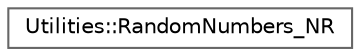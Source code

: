 digraph "Graphical Class Hierarchy"
{
 // LATEX_PDF_SIZE
  bgcolor="transparent";
  edge [fontname=Helvetica,fontsize=10,labelfontname=Helvetica,labelfontsize=10];
  node [fontname=Helvetica,fontsize=10,shape=box,height=0.2,width=0.4];
  rankdir="LR";
  Node0 [id="Node000000",label="Utilities::RandomNumbers_NR",height=0.2,width=0.4,color="grey40", fillcolor="white", style="filled",URL="$class_utilities_1_1_random_numbers___n_r.html",tooltip="This is a class for generating random numbers. It simplifies and fool proofs initialization and allow..."];
}
